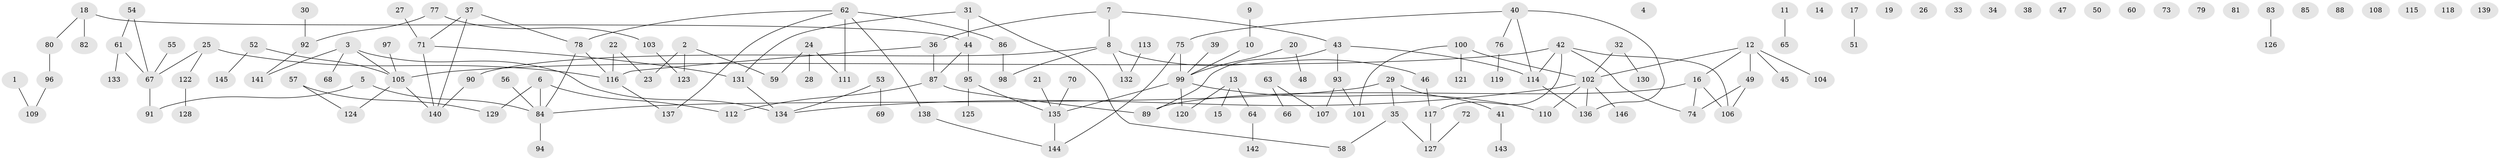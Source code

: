 // Generated by graph-tools (version 1.1) at 2025/33/03/09/25 02:33:48]
// undirected, 146 vertices, 152 edges
graph export_dot {
graph [start="1"]
  node [color=gray90,style=filled];
  1;
  2;
  3;
  4;
  5;
  6;
  7;
  8;
  9;
  10;
  11;
  12;
  13;
  14;
  15;
  16;
  17;
  18;
  19;
  20;
  21;
  22;
  23;
  24;
  25;
  26;
  27;
  28;
  29;
  30;
  31;
  32;
  33;
  34;
  35;
  36;
  37;
  38;
  39;
  40;
  41;
  42;
  43;
  44;
  45;
  46;
  47;
  48;
  49;
  50;
  51;
  52;
  53;
  54;
  55;
  56;
  57;
  58;
  59;
  60;
  61;
  62;
  63;
  64;
  65;
  66;
  67;
  68;
  69;
  70;
  71;
  72;
  73;
  74;
  75;
  76;
  77;
  78;
  79;
  80;
  81;
  82;
  83;
  84;
  85;
  86;
  87;
  88;
  89;
  90;
  91;
  92;
  93;
  94;
  95;
  96;
  97;
  98;
  99;
  100;
  101;
  102;
  103;
  104;
  105;
  106;
  107;
  108;
  109;
  110;
  111;
  112;
  113;
  114;
  115;
  116;
  117;
  118;
  119;
  120;
  121;
  122;
  123;
  124;
  125;
  126;
  127;
  128;
  129;
  130;
  131;
  132;
  133;
  134;
  135;
  136;
  137;
  138;
  139;
  140;
  141;
  142;
  143;
  144;
  145;
  146;
  1 -- 109;
  2 -- 23;
  2 -- 59;
  2 -- 123;
  3 -- 68;
  3 -- 105;
  3 -- 134;
  3 -- 141;
  5 -- 84;
  5 -- 91;
  6 -- 84;
  6 -- 112;
  6 -- 129;
  7 -- 8;
  7 -- 36;
  7 -- 43;
  8 -- 46;
  8 -- 90;
  8 -- 98;
  8 -- 132;
  9 -- 10;
  10 -- 99;
  11 -- 65;
  12 -- 16;
  12 -- 45;
  12 -- 49;
  12 -- 102;
  12 -- 104;
  13 -- 15;
  13 -- 64;
  13 -- 120;
  16 -- 74;
  16 -- 89;
  16 -- 106;
  17 -- 51;
  18 -- 44;
  18 -- 80;
  18 -- 82;
  20 -- 48;
  20 -- 99;
  21 -- 135;
  22 -- 23;
  22 -- 116;
  24 -- 28;
  24 -- 59;
  24 -- 111;
  25 -- 67;
  25 -- 116;
  25 -- 122;
  27 -- 71;
  29 -- 35;
  29 -- 41;
  29 -- 84;
  30 -- 92;
  31 -- 44;
  31 -- 58;
  31 -- 131;
  32 -- 102;
  32 -- 130;
  35 -- 58;
  35 -- 127;
  36 -- 87;
  36 -- 116;
  37 -- 71;
  37 -- 78;
  37 -- 140;
  39 -- 99;
  40 -- 75;
  40 -- 76;
  40 -- 114;
  40 -- 136;
  41 -- 143;
  42 -- 74;
  42 -- 105;
  42 -- 106;
  42 -- 114;
  42 -- 117;
  43 -- 89;
  43 -- 93;
  43 -- 114;
  44 -- 87;
  44 -- 95;
  46 -- 117;
  49 -- 74;
  49 -- 106;
  52 -- 105;
  52 -- 145;
  53 -- 69;
  53 -- 134;
  54 -- 61;
  54 -- 67;
  55 -- 67;
  56 -- 84;
  57 -- 124;
  57 -- 129;
  61 -- 67;
  61 -- 133;
  62 -- 78;
  62 -- 86;
  62 -- 111;
  62 -- 137;
  62 -- 138;
  63 -- 66;
  63 -- 107;
  64 -- 142;
  67 -- 91;
  70 -- 135;
  71 -- 131;
  71 -- 140;
  72 -- 127;
  75 -- 99;
  75 -- 144;
  76 -- 119;
  77 -- 92;
  77 -- 103;
  78 -- 84;
  78 -- 116;
  80 -- 96;
  83 -- 126;
  84 -- 94;
  86 -- 98;
  87 -- 89;
  87 -- 112;
  90 -- 140;
  92 -- 141;
  93 -- 101;
  93 -- 107;
  95 -- 125;
  95 -- 135;
  96 -- 109;
  97 -- 105;
  99 -- 110;
  99 -- 120;
  99 -- 135;
  100 -- 101;
  100 -- 102;
  100 -- 121;
  102 -- 110;
  102 -- 134;
  102 -- 136;
  102 -- 146;
  103 -- 123;
  105 -- 124;
  105 -- 140;
  113 -- 132;
  114 -- 136;
  116 -- 137;
  117 -- 127;
  122 -- 128;
  131 -- 134;
  135 -- 144;
  138 -- 144;
}
